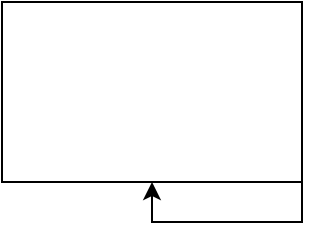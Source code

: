 <mxfile version="20.4.0" type="github">
  <diagram id="fjUW5t_5JLLUhY-h7Qe-" name="Page-1">
    <mxGraphModel dx="1038" dy="550" grid="1" gridSize="10" guides="1" tooltips="1" connect="1" arrows="1" fold="1" page="1" pageScale="1" pageWidth="827" pageHeight="1169" math="0" shadow="0">
      <root>
        <mxCell id="0" />
        <mxCell id="1" parent="0" />
        <mxCell id="D16goeUkshUapW7irs0v-1" value="" style="rounded=0;whiteSpace=wrap;html=1;" parent="1" vertex="1">
          <mxGeometry x="60" y="60" width="150" height="90" as="geometry" />
        </mxCell>
        <mxCell id="mgRs1EMQQs8apOslYo0D-3" style="edgeStyle=orthogonalEdgeStyle;rounded=0;orthogonalLoop=1;jettySize=auto;html=1;exitX=1;exitY=1;exitDx=0;exitDy=0;" edge="1" parent="1" source="D16goeUkshUapW7irs0v-1" target="D16goeUkshUapW7irs0v-1">
          <mxGeometry relative="1" as="geometry" />
        </mxCell>
      </root>
    </mxGraphModel>
  </diagram>
</mxfile>
